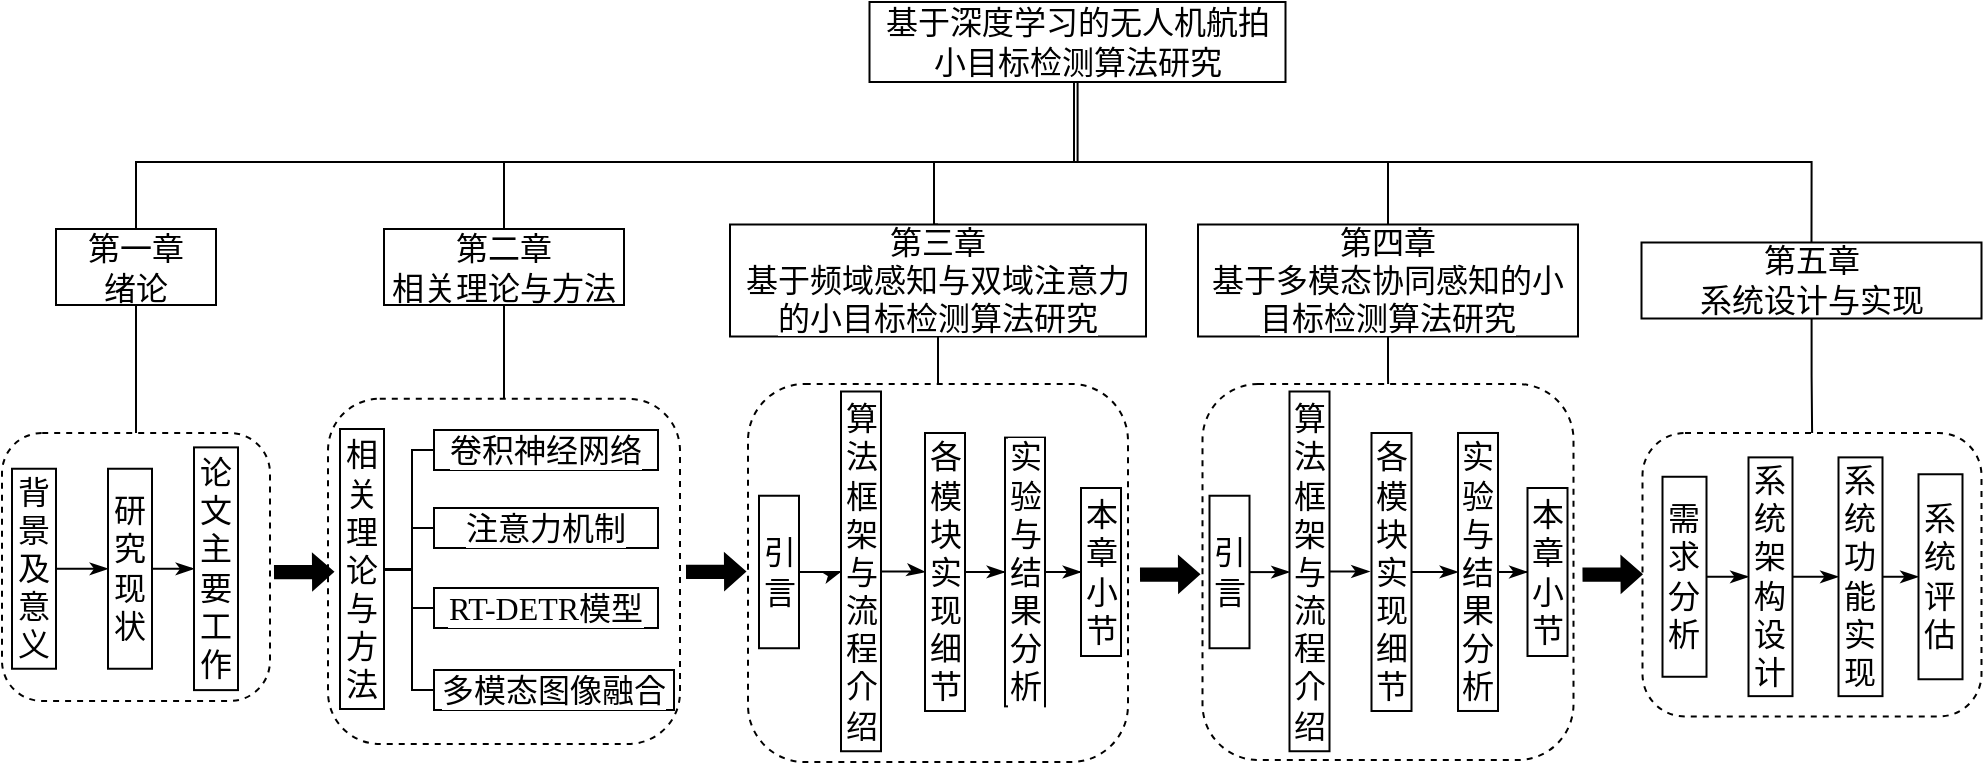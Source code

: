 <mxfile version="26.1.1">
  <diagram name="第 1 页" id="Jhno6EoJuBNA1dP3zVc-">
    <mxGraphModel dx="560" dy="273" grid="1" gridSize="10" guides="1" tooltips="1" connect="1" arrows="1" fold="1" page="1" pageScale="1" pageWidth="827" pageHeight="1169" math="0" shadow="0">
      <root>
        <mxCell id="0" />
        <mxCell id="1" parent="0" />
        <mxCell id="KadRHXHtFz8DXNSLYVAC-9" style="edgeStyle=orthogonalEdgeStyle;shape=connector;rounded=0;orthogonalLoop=1;jettySize=auto;html=1;entryX=0.5;entryY=0;entryDx=0;entryDy=0;strokeColor=default;align=center;verticalAlign=middle;fontFamily=宋体;fontSize=16;fontColor=default;labelBackgroundColor=default;startFill=0;endArrow=none;" parent="1" source="KadRHXHtFz8DXNSLYVAC-1" target="KadRHXHtFz8DXNSLYVAC-3" edge="1">
          <mxGeometry relative="1" as="geometry">
            <Array as="points">
              <mxPoint x="720" y="390" />
              <mxPoint x="435" y="390" />
            </Array>
          </mxGeometry>
        </mxCell>
        <mxCell id="KadRHXHtFz8DXNSLYVAC-10" style="edgeStyle=orthogonalEdgeStyle;shape=connector;rounded=0;orthogonalLoop=1;jettySize=auto;html=1;entryX=0.5;entryY=0;entryDx=0;entryDy=0;strokeColor=default;align=center;verticalAlign=middle;fontFamily=宋体;fontSize=16;fontColor=default;labelBackgroundColor=default;startFill=0;endArrow=none;" parent="1" source="KadRHXHtFz8DXNSLYVAC-1" target="KadRHXHtFz8DXNSLYVAC-4" edge="1">
          <mxGeometry relative="1" as="geometry">
            <Array as="points">
              <mxPoint x="720" y="390" />
              <mxPoint x="650" y="390" />
              <mxPoint x="650" y="421" />
            </Array>
          </mxGeometry>
        </mxCell>
        <mxCell id="KadRHXHtFz8DXNSLYVAC-11" style="edgeStyle=orthogonalEdgeStyle;shape=connector;rounded=0;orthogonalLoop=1;jettySize=auto;html=1;entryX=0.5;entryY=0;entryDx=0;entryDy=0;strokeColor=default;align=center;verticalAlign=middle;fontFamily=宋体;fontSize=16;fontColor=default;labelBackgroundColor=default;startFill=0;endArrow=none;" parent="1" source="KadRHXHtFz8DXNSLYVAC-1" target="KadRHXHtFz8DXNSLYVAC-5" edge="1">
          <mxGeometry relative="1" as="geometry">
            <Array as="points">
              <mxPoint x="720" y="390" />
              <mxPoint x="877" y="390" />
            </Array>
          </mxGeometry>
        </mxCell>
        <mxCell id="LNBZi4P7y57LkKZolX_N-5" style="edgeStyle=orthogonalEdgeStyle;rounded=0;orthogonalLoop=1;jettySize=auto;html=1;entryX=0.5;entryY=0;entryDx=0;entryDy=0;endArrow=none;startFill=0;fontFamily=宋体;fontSize=16;" parent="1" source="KadRHXHtFz8DXNSLYVAC-1" target="KadRHXHtFz8DXNSLYVAC-2" edge="1">
          <mxGeometry relative="1" as="geometry">
            <Array as="points">
              <mxPoint x="720" y="390" />
              <mxPoint x="251" y="390" />
            </Array>
          </mxGeometry>
        </mxCell>
        <mxCell id="Dfz9FRkG0_b3JGqrG8k9-128" style="edgeStyle=orthogonalEdgeStyle;shape=connector;rounded=0;orthogonalLoop=1;jettySize=auto;html=1;entryX=0.5;entryY=0;entryDx=0;entryDy=0;strokeColor=default;align=center;verticalAlign=middle;fontFamily=宋体;fontSize=13;fontColor=default;labelBackgroundColor=default;startFill=0;endArrow=none;endFill=1;" edge="1" parent="1" source="KadRHXHtFz8DXNSLYVAC-1" target="KadRHXHtFz8DXNSLYVAC-6">
          <mxGeometry relative="1" as="geometry">
            <Array as="points">
              <mxPoint x="722" y="390" />
              <mxPoint x="1089" y="390" />
            </Array>
          </mxGeometry>
        </mxCell>
        <mxCell id="KadRHXHtFz8DXNSLYVAC-1" value="基于深度学习的无人机航拍小目标检测算法研究" style="rounded=0;whiteSpace=wrap;html=1;fontFamily=宋体;fontSize=16;" parent="1" vertex="1">
          <mxGeometry x="617.75" y="310" width="208" height="40" as="geometry" />
        </mxCell>
        <mxCell id="Dfz9FRkG0_b3JGqrG8k9-118" style="edgeStyle=orthogonalEdgeStyle;shape=connector;rounded=0;orthogonalLoop=1;jettySize=auto;html=1;entryX=0.5;entryY=0;entryDx=0;entryDy=0;strokeColor=default;align=center;verticalAlign=middle;fontFamily=宋体;fontSize=16;fontColor=default;labelBackgroundColor=default;startFill=0;endArrow=none;endFill=1;" edge="1" parent="1" source="KadRHXHtFz8DXNSLYVAC-2" target="Dfz9FRkG0_b3JGqrG8k9-17">
          <mxGeometry relative="1" as="geometry" />
        </mxCell>
        <mxCell id="KadRHXHtFz8DXNSLYVAC-2" value="第一章&lt;div&gt;绪论&lt;/div&gt;" style="rounded=0;whiteSpace=wrap;html=1;fontFamily=宋体;fontSize=16;" parent="1" vertex="1">
          <mxGeometry x="211" y="423.5" width="80" height="38" as="geometry" />
        </mxCell>
        <mxCell id="Dfz9FRkG0_b3JGqrG8k9-119" style="edgeStyle=orthogonalEdgeStyle;shape=connector;rounded=0;orthogonalLoop=1;jettySize=auto;html=1;entryX=0.5;entryY=0;entryDx=0;entryDy=0;strokeColor=default;align=center;verticalAlign=middle;fontFamily=宋体;fontSize=16;fontColor=default;labelBackgroundColor=default;startFill=0;endArrow=none;endFill=1;" edge="1" parent="1" source="KadRHXHtFz8DXNSLYVAC-3" target="Dfz9FRkG0_b3JGqrG8k9-18">
          <mxGeometry relative="1" as="geometry" />
        </mxCell>
        <mxCell id="KadRHXHtFz8DXNSLYVAC-3" value="第二章&lt;div&gt;相关理论与方法&lt;/div&gt;" style="rounded=0;whiteSpace=wrap;html=1;fontFamily=宋体;fontSize=16;" parent="1" vertex="1">
          <mxGeometry x="375" y="423.5" width="120" height="38" as="geometry" />
        </mxCell>
        <mxCell id="Dfz9FRkG0_b3JGqrG8k9-120" style="edgeStyle=orthogonalEdgeStyle;shape=connector;rounded=0;orthogonalLoop=1;jettySize=auto;html=1;entryX=0.5;entryY=0;entryDx=0;entryDy=0;strokeColor=default;align=center;verticalAlign=middle;fontFamily=宋体;fontSize=16;fontColor=default;labelBackgroundColor=default;startFill=0;endArrow=none;endFill=1;" edge="1" parent="1" source="KadRHXHtFz8DXNSLYVAC-4" target="Dfz9FRkG0_b3JGqrG8k9-59">
          <mxGeometry relative="1" as="geometry" />
        </mxCell>
        <mxCell id="KadRHXHtFz8DXNSLYVAC-4" value="第三章&lt;div&gt;&lt;span style=&quot;background-color: rgb(255, 255, 255);&quot;&gt;基于频域感知与双域注意力的小目标检测算法研究&lt;/span&gt;&lt;/div&gt;" style="rounded=0;whiteSpace=wrap;html=1;fontFamily=宋体;fontSize=16;" parent="1" vertex="1">
          <mxGeometry x="548" y="421.25" width="208" height="56" as="geometry" />
        </mxCell>
        <mxCell id="Dfz9FRkG0_b3JGqrG8k9-121" style="edgeStyle=orthogonalEdgeStyle;shape=connector;rounded=0;orthogonalLoop=1;jettySize=auto;html=1;strokeColor=default;align=center;verticalAlign=middle;fontFamily=宋体;fontSize=16;fontColor=default;labelBackgroundColor=default;startFill=0;endArrow=none;endFill=1;" edge="1" parent="1" source="KadRHXHtFz8DXNSLYVAC-5" target="Dfz9FRkG0_b3JGqrG8k9-71">
          <mxGeometry relative="1" as="geometry" />
        </mxCell>
        <mxCell id="KadRHXHtFz8DXNSLYVAC-5" value="第四章&lt;div&gt;&lt;span style=&quot;background-color: rgb(255, 255, 255);&quot;&gt;基于多模态协同感知的小目标检测算法研究&lt;/span&gt;&lt;/div&gt;" style="rounded=0;whiteSpace=wrap;html=1;fontFamily=宋体;fontSize=16;" parent="1" vertex="1">
          <mxGeometry x="782" y="421.25" width="190" height="56" as="geometry" />
        </mxCell>
        <mxCell id="Dfz9FRkG0_b3JGqrG8k9-129" style="edgeStyle=orthogonalEdgeStyle;shape=connector;rounded=0;orthogonalLoop=1;jettySize=auto;html=1;strokeColor=default;align=center;verticalAlign=middle;fontFamily=宋体;fontSize=13;fontColor=default;labelBackgroundColor=default;startFill=0;endArrow=none;endFill=1;" edge="1" parent="1" source="KadRHXHtFz8DXNSLYVAC-6" target="Dfz9FRkG0_b3JGqrG8k9-105">
          <mxGeometry relative="1" as="geometry" />
        </mxCell>
        <mxCell id="KadRHXHtFz8DXNSLYVAC-6" value="第五章&lt;div&gt;&lt;span&gt;系统设计与实现&lt;/span&gt;&lt;/div&gt;" style="rounded=0;whiteSpace=wrap;html=1;fontFamily=宋体;fontSize=16;" parent="1" vertex="1">
          <mxGeometry x="1003.75" y="430.25" width="170" height="38" as="geometry" />
        </mxCell>
        <mxCell id="Dfz9FRkG0_b3JGqrG8k9-111" value="" style="group;fontFamily=宋体;fontSize=16;" vertex="1" connectable="0" parent="1">
          <mxGeometry x="1004.25" y="525.5" width="169.5" height="141.75" as="geometry" />
        </mxCell>
        <mxCell id="Dfz9FRkG0_b3JGqrG8k9-105" value="" style="rounded=1;whiteSpace=wrap;html=1;fontFamily=宋体;fontSize=16;labelBackgroundColor=default;fillColor=none;dashed=1;" vertex="1" parent="Dfz9FRkG0_b3JGqrG8k9-111">
          <mxGeometry width="169.5" height="141.75" as="geometry" />
        </mxCell>
        <mxCell id="Dfz9FRkG0_b3JGqrG8k9-8" style="edgeStyle=orthogonalEdgeStyle;shape=connector;rounded=0;orthogonalLoop=1;jettySize=auto;html=1;entryX=0;entryY=0.5;entryDx=0;entryDy=0;strokeColor=default;align=center;verticalAlign=middle;fontFamily=宋体;fontSize=16;fontColor=default;labelBackgroundColor=default;startFill=0;endArrow=classicThin;endFill=1;" edge="1" parent="Dfz9FRkG0_b3JGqrG8k9-111" source="Dfz9FRkG0_b3JGqrG8k9-9" target="Dfz9FRkG0_b3JGqrG8k9-11">
          <mxGeometry relative="1" as="geometry" />
        </mxCell>
        <mxCell id="Dfz9FRkG0_b3JGqrG8k9-9" value="需求分析" style="rounded=0;whiteSpace=wrap;html=1;fontFamily=宋体;fontSize=16;fontColor=default;labelBackgroundColor=default;horizontal=1;verticalAlign=middle;" vertex="1" parent="Dfz9FRkG0_b3JGqrG8k9-111">
          <mxGeometry x="10" y="21.88" width="22" height="100" as="geometry" />
        </mxCell>
        <mxCell id="Dfz9FRkG0_b3JGqrG8k9-10" style="edgeStyle=orthogonalEdgeStyle;shape=connector;rounded=0;orthogonalLoop=1;jettySize=auto;html=1;entryX=0;entryY=0.5;entryDx=0;entryDy=0;strokeColor=default;align=center;verticalAlign=middle;fontFamily=宋体;fontSize=16;fontColor=default;labelBackgroundColor=default;startFill=0;endArrow=classicThin;endFill=1;" edge="1" parent="Dfz9FRkG0_b3JGqrG8k9-111" source="Dfz9FRkG0_b3JGqrG8k9-11" target="Dfz9FRkG0_b3JGqrG8k9-12">
          <mxGeometry relative="1" as="geometry" />
        </mxCell>
        <mxCell id="Dfz9FRkG0_b3JGqrG8k9-11" value="系统架构设计" style="rounded=0;whiteSpace=wrap;html=1;fontFamily=宋体;fontSize=16;fontColor=default;labelBackgroundColor=default;horizontal=1;verticalAlign=middle;" vertex="1" parent="Dfz9FRkG0_b3JGqrG8k9-111">
          <mxGeometry x="53" y="12.19" width="22" height="119.38" as="geometry" />
        </mxCell>
        <mxCell id="Dfz9FRkG0_b3JGqrG8k9-15" style="shape=connector;rounded=0;orthogonalLoop=1;jettySize=auto;html=1;entryX=0;entryY=0.5;entryDx=0;entryDy=0;strokeColor=default;align=center;verticalAlign=middle;fontFamily=宋体;fontSize=16;fontColor=default;labelBackgroundColor=default;startFill=0;endArrow=classicThin;endFill=1;" edge="1" parent="Dfz9FRkG0_b3JGqrG8k9-111" source="Dfz9FRkG0_b3JGqrG8k9-12" target="Dfz9FRkG0_b3JGqrG8k9-13">
          <mxGeometry relative="1" as="geometry" />
        </mxCell>
        <mxCell id="Dfz9FRkG0_b3JGqrG8k9-12" value="系统功能实现" style="rounded=0;whiteSpace=wrap;html=1;fontFamily=宋体;fontSize=16;fontColor=default;labelBackgroundColor=default;horizontal=1;verticalAlign=middle;" vertex="1" parent="Dfz9FRkG0_b3JGqrG8k9-111">
          <mxGeometry x="98" y="12.19" width="22" height="119.38" as="geometry" />
        </mxCell>
        <mxCell id="Dfz9FRkG0_b3JGqrG8k9-13" value="系统评估" style="rounded=0;whiteSpace=wrap;html=1;fontFamily=宋体;fontSize=16;fontColor=default;labelBackgroundColor=default;horizontal=1;verticalAlign=middle;" vertex="1" parent="Dfz9FRkG0_b3JGqrG8k9-111">
          <mxGeometry x="138" y="20.63" width="22" height="102.5" as="geometry" />
        </mxCell>
        <mxCell id="Dfz9FRkG0_b3JGqrG8k9-71" value="" style="rounded=1;whiteSpace=wrap;html=1;fontFamily=宋体;fontSize=16;labelBackgroundColor=default;fillColor=none;dashed=1;" vertex="1" parent="1">
          <mxGeometry x="784.25" y="501" width="185.5" height="188" as="geometry" />
        </mxCell>
        <mxCell id="Dfz9FRkG0_b3JGqrG8k9-62" style="edgeStyle=orthogonalEdgeStyle;shape=connector;rounded=0;orthogonalLoop=1;jettySize=auto;html=1;entryX=0;entryY=0.5;entryDx=0;entryDy=0;strokeColor=default;align=center;verticalAlign=middle;fontFamily=宋体;fontSize=16;fontColor=default;labelBackgroundColor=default;startFill=0;endArrow=classicThin;endFill=1;" edge="1" parent="1" source="Dfz9FRkG0_b3JGqrG8k9-63" target="Dfz9FRkG0_b3JGqrG8k9-65">
          <mxGeometry relative="1" as="geometry" />
        </mxCell>
        <mxCell id="Dfz9FRkG0_b3JGqrG8k9-63" value="引言" style="rounded=0;whiteSpace=wrap;html=1;fontFamily=宋体;fontSize=16;fontColor=default;labelBackgroundColor=default;horizontal=1;verticalAlign=middle;" vertex="1" parent="1">
          <mxGeometry x="787.75" y="556.87" width="20" height="76.25" as="geometry" />
        </mxCell>
        <mxCell id="Dfz9FRkG0_b3JGqrG8k9-64" style="edgeStyle=orthogonalEdgeStyle;shape=connector;rounded=0;orthogonalLoop=1;jettySize=auto;html=1;entryX=0;entryY=0.5;entryDx=0;entryDy=0;strokeColor=default;align=center;verticalAlign=middle;fontFamily=宋体;fontSize=16;fontColor=default;labelBackgroundColor=default;startFill=0;endArrow=classicThin;endFill=1;" edge="1" parent="1" source="Dfz9FRkG0_b3JGqrG8k9-65" target="Dfz9FRkG0_b3JGqrG8k9-70">
          <mxGeometry relative="1" as="geometry" />
        </mxCell>
        <mxCell id="Dfz9FRkG0_b3JGqrG8k9-65" value="&lt;span&gt;算法框架与流程介绍&lt;/span&gt;" style="rounded=0;whiteSpace=wrap;html=1;fontFamily=宋体;fontSize=16;fontColor=default;labelBackgroundColor=default;horizontal=1;verticalAlign=middle;" vertex="1" parent="1">
          <mxGeometry x="827.75" y="504.75" width="20" height="179.87" as="geometry" />
        </mxCell>
        <mxCell id="Dfz9FRkG0_b3JGqrG8k9-66" style="edgeStyle=orthogonalEdgeStyle;shape=connector;rounded=0;orthogonalLoop=1;jettySize=auto;html=1;entryX=0;entryY=0.5;entryDx=0;entryDy=0;strokeColor=default;align=center;verticalAlign=middle;fontFamily=宋体;fontSize=16;fontColor=default;labelBackgroundColor=default;startFill=0;endArrow=classicThin;endFill=1;" edge="1" parent="1" source="Dfz9FRkG0_b3JGqrG8k9-67" target="Dfz9FRkG0_b3JGqrG8k9-68">
          <mxGeometry relative="1" as="geometry" />
        </mxCell>
        <mxCell id="Dfz9FRkG0_b3JGqrG8k9-67" value="&lt;span&gt;实验与结果分析&lt;/span&gt;" style="rounded=0;whiteSpace=wrap;html=1;fontFamily=宋体;fontSize=16;fontColor=default;labelBackgroundColor=default;horizontal=1;verticalAlign=middle;" vertex="1" parent="1">
          <mxGeometry x="912" y="525.49" width="20" height="139" as="geometry" />
        </mxCell>
        <mxCell id="Dfz9FRkG0_b3JGqrG8k9-68" value="&lt;span&gt;本章小节&lt;/span&gt;" style="rounded=0;whiteSpace=wrap;html=1;fontFamily=宋体;fontSize=16;fontColor=default;labelBackgroundColor=default;horizontal=1;verticalAlign=middle;" vertex="1" parent="1">
          <mxGeometry x="946.75" y="553" width="20" height="84" as="geometry" />
        </mxCell>
        <mxCell id="Dfz9FRkG0_b3JGqrG8k9-69" style="edgeStyle=orthogonalEdgeStyle;shape=connector;rounded=0;orthogonalLoop=1;jettySize=auto;html=1;entryX=0;entryY=0.5;entryDx=0;entryDy=0;strokeColor=default;align=center;verticalAlign=middle;fontFamily=宋体;fontSize=16;fontColor=default;labelBackgroundColor=default;startFill=0;endArrow=classicThin;endFill=1;" edge="1" parent="1" source="Dfz9FRkG0_b3JGqrG8k9-70" target="Dfz9FRkG0_b3JGqrG8k9-67">
          <mxGeometry relative="1" as="geometry" />
        </mxCell>
        <mxCell id="Dfz9FRkG0_b3JGqrG8k9-70" value="各模块实现细节" style="rounded=0;whiteSpace=wrap;html=1;fontFamily=宋体;fontSize=16;fontColor=default;labelBackgroundColor=default;horizontal=1;verticalAlign=middle;" vertex="1" parent="1">
          <mxGeometry x="868.75" y="525.5" width="20" height="139" as="geometry" />
        </mxCell>
        <mxCell id="Dfz9FRkG0_b3JGqrG8k9-116" value="" style="endArrow=classic;html=1;rounded=0;strokeColor=default;align=center;verticalAlign=middle;fontFamily=宋体;fontSize=16;fontColor=default;labelBackgroundColor=default;shape=flexArrow;width=6.19;endSize=3;endWidth=10.385;fillColor=#000000;" edge="1" parent="1">
          <mxGeometry width="50" height="50" relative="1" as="geometry">
            <mxPoint x="320" y="595.09" as="sourcePoint" />
            <mxPoint x="350" y="594.92" as="targetPoint" />
          </mxGeometry>
        </mxCell>
        <mxCell id="Dfz9FRkG0_b3JGqrG8k9-125" value="" style="endArrow=classic;html=1;rounded=0;strokeColor=default;align=center;verticalAlign=middle;fontFamily=宋体;fontSize=16;fontColor=default;labelBackgroundColor=default;shape=flexArrow;width=6.19;endSize=3;endWidth=10.385;fillColor=#000000;" edge="1" parent="1">
          <mxGeometry width="50" height="50" relative="1" as="geometry">
            <mxPoint x="526" y="594.94" as="sourcePoint" />
            <mxPoint x="556" y="594.77" as="targetPoint" />
          </mxGeometry>
        </mxCell>
        <mxCell id="Dfz9FRkG0_b3JGqrG8k9-126" value="" style="endArrow=classic;html=1;rounded=0;strokeColor=default;align=center;verticalAlign=middle;fontFamily=宋体;fontSize=16;fontColor=default;labelBackgroundColor=default;shape=flexArrow;width=6.19;endSize=3;endWidth=10.385;fillColor=#000000;" edge="1" parent="1">
          <mxGeometry width="50" height="50" relative="1" as="geometry">
            <mxPoint x="753" y="596.31" as="sourcePoint" />
            <mxPoint x="783" y="596.14" as="targetPoint" />
          </mxGeometry>
        </mxCell>
        <mxCell id="Dfz9FRkG0_b3JGqrG8k9-127" value="" style="endArrow=classic;html=1;rounded=0;strokeColor=default;align=center;verticalAlign=middle;fontFamily=宋体;fontSize=16;fontColor=default;labelBackgroundColor=default;shape=flexArrow;width=6.19;endSize=3;endWidth=10.385;fillColor=#000000;" edge="1" parent="1">
          <mxGeometry width="50" height="50" relative="1" as="geometry">
            <mxPoint x="974.25" y="596.31" as="sourcePoint" />
            <mxPoint x="1004.25" y="596.14" as="targetPoint" />
          </mxGeometry>
        </mxCell>
        <mxCell id="KadRHXHtFz8DXNSLYVAC-28" style="edgeStyle=orthogonalEdgeStyle;shape=connector;rounded=0;orthogonalLoop=1;jettySize=auto;html=1;entryX=0;entryY=0.5;entryDx=0;entryDy=0;strokeColor=default;align=center;verticalAlign=middle;fontFamily=宋体;fontSize=16;fontColor=default;labelBackgroundColor=default;startFill=0;endArrow=classicThin;endFill=1;" parent="1" source="KadRHXHtFz8DXNSLYVAC-14" target="KadRHXHtFz8DXNSLYVAC-15" edge="1">
          <mxGeometry relative="1" as="geometry" />
        </mxCell>
        <mxCell id="KadRHXHtFz8DXNSLYVAC-14" value="背景及意义" style="rounded=0;whiteSpace=wrap;html=1;fontFamily=宋体;fontSize=16;fontColor=default;labelBackgroundColor=default;horizontal=1;verticalAlign=middle;" parent="1" vertex="1">
          <mxGeometry x="189" y="543.37" width="22" height="100" as="geometry" />
        </mxCell>
        <mxCell id="KadRHXHtFz8DXNSLYVAC-29" style="edgeStyle=orthogonalEdgeStyle;shape=connector;rounded=0;orthogonalLoop=1;jettySize=auto;html=1;entryX=0;entryY=0.5;entryDx=0;entryDy=0;strokeColor=default;align=center;verticalAlign=middle;fontFamily=宋体;fontSize=16;fontColor=default;labelBackgroundColor=default;startFill=0;endArrow=classicThin;endFill=1;" parent="1" source="KadRHXHtFz8DXNSLYVAC-15" target="KadRHXHtFz8DXNSLYVAC-16" edge="1">
          <mxGeometry relative="1" as="geometry" />
        </mxCell>
        <mxCell id="KadRHXHtFz8DXNSLYVAC-15" value="研究现状" style="rounded=0;whiteSpace=wrap;html=1;fontFamily=宋体;fontSize=16;fontColor=default;labelBackgroundColor=default;horizontal=1;verticalAlign=middle;" parent="1" vertex="1">
          <mxGeometry x="237" y="543.37" width="22" height="100" as="geometry" />
        </mxCell>
        <mxCell id="KadRHXHtFz8DXNSLYVAC-16" value="论文主要工作" style="rounded=0;whiteSpace=wrap;html=1;fontFamily=宋体;fontSize=16;fontColor=default;labelBackgroundColor=default;horizontal=1;verticalAlign=middle;" parent="1" vertex="1">
          <mxGeometry x="280" y="532.69" width="22" height="121.37" as="geometry" />
        </mxCell>
        <mxCell id="Dfz9FRkG0_b3JGqrG8k9-17" value="" style="rounded=1;whiteSpace=wrap;html=1;fontFamily=宋体;fontSize=16;labelBackgroundColor=default;fillColor=none;dashed=1;" vertex="1" parent="1">
          <mxGeometry x="184" y="525.5" width="134" height="134" as="geometry" />
        </mxCell>
        <mxCell id="KadRHXHtFz8DXNSLYVAC-31" style="edgeStyle=orthogonalEdgeStyle;shape=connector;rounded=0;orthogonalLoop=1;jettySize=auto;html=1;entryX=0;entryY=0.5;entryDx=0;entryDy=0;strokeColor=default;align=center;verticalAlign=middle;fontFamily=宋体;fontSize=16;fontColor=default;labelBackgroundColor=default;startFill=0;endArrow=none;exitX=1;exitY=0.5;exitDx=0;exitDy=0;" parent="1" source="KadRHXHtFz8DXNSLYVAC-18" target="KadRHXHtFz8DXNSLYVAC-21" edge="1">
          <mxGeometry relative="1" as="geometry">
            <mxPoint x="371" y="594" as="sourcePoint" />
            <mxPoint x="395" y="534" as="targetPoint" />
            <Array as="points">
              <mxPoint x="389" y="594" />
              <mxPoint x="389" y="534" />
            </Array>
          </mxGeometry>
        </mxCell>
        <mxCell id="KadRHXHtFz8DXNSLYVAC-32" style="edgeStyle=orthogonalEdgeStyle;shape=connector;rounded=0;orthogonalLoop=1;jettySize=auto;html=1;entryX=0;entryY=0.5;entryDx=0;entryDy=0;strokeColor=default;align=center;verticalAlign=middle;fontFamily=宋体;fontSize=16;fontColor=default;labelBackgroundColor=default;startFill=0;endArrow=none;" parent="1" edge="1">
          <mxGeometry relative="1" as="geometry">
            <mxPoint x="381.0" y="594.0" as="sourcePoint" />
            <mxPoint x="405" y="573" as="targetPoint" />
            <Array as="points">
              <mxPoint x="389" y="594" />
              <mxPoint x="389" y="573" />
            </Array>
          </mxGeometry>
        </mxCell>
        <mxCell id="KadRHXHtFz8DXNSLYVAC-33" style="edgeStyle=orthogonalEdgeStyle;shape=connector;rounded=0;orthogonalLoop=1;jettySize=auto;html=1;entryX=0;entryY=0.5;entryDx=0;entryDy=0;strokeColor=default;align=center;verticalAlign=middle;fontFamily=宋体;fontSize=16;fontColor=default;labelBackgroundColor=default;startFill=0;endArrow=none;" parent="1" edge="1">
          <mxGeometry relative="1" as="geometry">
            <mxPoint x="383" y="594" as="sourcePoint" />
            <mxPoint x="405" y="613" as="targetPoint" />
            <Array as="points">
              <mxPoint x="389" y="594" />
              <mxPoint x="389" y="613" />
            </Array>
          </mxGeometry>
        </mxCell>
        <mxCell id="KadRHXHtFz8DXNSLYVAC-34" style="edgeStyle=orthogonalEdgeStyle;shape=connector;rounded=0;orthogonalLoop=1;jettySize=auto;html=1;entryX=0;entryY=0.5;entryDx=0;entryDy=0;strokeColor=default;align=center;verticalAlign=middle;fontFamily=宋体;fontSize=16;fontColor=default;labelBackgroundColor=default;startFill=0;endArrow=none;" parent="1" target="KadRHXHtFz8DXNSLYVAC-24" edge="1">
          <mxGeometry relative="1" as="geometry">
            <mxPoint x="373" y="594" as="sourcePoint" />
            <mxPoint x="395" y="654" as="targetPoint" />
            <Array as="points">
              <mxPoint x="389" y="594" />
              <mxPoint x="389" y="654" />
            </Array>
          </mxGeometry>
        </mxCell>
        <mxCell id="KadRHXHtFz8DXNSLYVAC-18" value="相关理论与方法" style="rounded=0;whiteSpace=wrap;html=1;fontFamily=宋体;fontSize=16;fontColor=default;labelBackgroundColor=default;horizontal=1;verticalAlign=middle;" parent="1" vertex="1">
          <mxGeometry x="353" y="523.5" width="22" height="140" as="geometry" />
        </mxCell>
        <mxCell id="KadRHXHtFz8DXNSLYVAC-21" value="卷积神经网络" style="rounded=0;whiteSpace=wrap;html=1;fontFamily=宋体;fontSize=16;fontColor=default;labelBackgroundColor=default;" parent="1" vertex="1">
          <mxGeometry x="400" y="524" width="112" height="20" as="geometry" />
        </mxCell>
        <mxCell id="KadRHXHtFz8DXNSLYVAC-22" value="注意力机制" style="rounded=0;whiteSpace=wrap;html=1;fontFamily=宋体;fontSize=16;fontColor=default;labelBackgroundColor=default;" parent="1" vertex="1">
          <mxGeometry x="400" y="563" width="112" height="20" as="geometry" />
        </mxCell>
        <mxCell id="KadRHXHtFz8DXNSLYVAC-23" value="RT-DETR模型" style="rounded=0;whiteSpace=wrap;html=1;fontFamily=宋体;fontSize=16;fontColor=default;labelBackgroundColor=default;" parent="1" vertex="1">
          <mxGeometry x="400" y="603" width="112" height="20" as="geometry" />
        </mxCell>
        <mxCell id="KadRHXHtFz8DXNSLYVAC-24" value="多模态图像融合" style="rounded=0;whiteSpace=wrap;html=1;fontFamily=宋体;fontSize=16;fontColor=default;labelBackgroundColor=default;" parent="1" vertex="1">
          <mxGeometry x="400" y="644" width="120" height="20" as="geometry" />
        </mxCell>
        <mxCell id="KadRHXHtFz8DXNSLYVAC-25" style="edgeStyle=orthogonalEdgeStyle;shape=connector;rounded=0;orthogonalLoop=1;jettySize=auto;html=1;exitX=0.5;exitY=1;exitDx=0;exitDy=0;strokeColor=default;align=center;verticalAlign=middle;fontFamily=宋体;fontSize=16;fontColor=default;labelBackgroundColor=default;startFill=0;endArrow=none;" parent="1" source="KadRHXHtFz8DXNSLYVAC-21" target="KadRHXHtFz8DXNSLYVAC-21" edge="1">
          <mxGeometry relative="1" as="geometry" />
        </mxCell>
        <mxCell id="Dfz9FRkG0_b3JGqrG8k9-18" value="" style="rounded=1;whiteSpace=wrap;html=1;fontFamily=宋体;fontSize=16;labelBackgroundColor=default;fillColor=none;dashed=1;" vertex="1" parent="1">
          <mxGeometry x="347" y="508.38" width="176" height="172.62" as="geometry" />
        </mxCell>
        <mxCell id="Dfz9FRkG0_b3JGqrG8k9-59" value="" style="rounded=1;whiteSpace=wrap;html=1;fontFamily=宋体;fontSize=16;labelBackgroundColor=default;fillColor=none;dashed=1;" vertex="1" parent="1">
          <mxGeometry x="557" y="501" width="190" height="189" as="geometry" />
        </mxCell>
        <mxCell id="Dfz9FRkG0_b3JGqrG8k9-31" style="edgeStyle=orthogonalEdgeStyle;shape=connector;rounded=0;orthogonalLoop=1;jettySize=auto;html=1;entryX=0;entryY=0.5;entryDx=0;entryDy=0;strokeColor=default;align=center;verticalAlign=middle;fontFamily=宋体;fontSize=16;fontColor=default;labelBackgroundColor=default;startFill=0;endArrow=classicThin;endFill=1;" edge="1" parent="1" source="LNBZi4P7y57LkKZolX_N-3" target="LNBZi4P7y57LkKZolX_N-4">
          <mxGeometry relative="1" as="geometry" />
        </mxCell>
        <mxCell id="LNBZi4P7y57LkKZolX_N-3" value="引言" style="rounded=0;whiteSpace=wrap;html=1;fontFamily=宋体;fontSize=16;fontColor=default;labelBackgroundColor=default;horizontal=1;verticalAlign=middle;" parent="1" vertex="1">
          <mxGeometry x="562.5" y="556.87" width="20" height="76.25" as="geometry" />
        </mxCell>
        <mxCell id="Dfz9FRkG0_b3JGqrG8k9-32" style="edgeStyle=orthogonalEdgeStyle;shape=connector;rounded=0;orthogonalLoop=1;jettySize=auto;html=1;entryX=0;entryY=0.5;entryDx=0;entryDy=0;strokeColor=default;align=center;verticalAlign=middle;fontFamily=宋体;fontSize=16;fontColor=default;labelBackgroundColor=default;startFill=0;endArrow=classicThin;endFill=1;" edge="1" parent="1" source="LNBZi4P7y57LkKZolX_N-4" target="Dfz9FRkG0_b3JGqrG8k9-27">
          <mxGeometry relative="1" as="geometry" />
        </mxCell>
        <mxCell id="LNBZi4P7y57LkKZolX_N-4" value="&lt;span&gt;算法框架与流程介绍&lt;/span&gt;" style="rounded=0;whiteSpace=wrap;html=1;fontFamily=宋体;fontSize=16;fontColor=default;labelBackgroundColor=default;horizontal=1;verticalAlign=middle;" parent="1" vertex="1">
          <mxGeometry x="603.5" y="504.75" width="20" height="179.87" as="geometry" />
        </mxCell>
        <mxCell id="Dfz9FRkG0_b3JGqrG8k9-34" style="edgeStyle=orthogonalEdgeStyle;shape=connector;rounded=0;orthogonalLoop=1;jettySize=auto;html=1;entryX=0;entryY=0.5;entryDx=0;entryDy=0;strokeColor=default;align=center;verticalAlign=middle;fontFamily=宋体;fontSize=16;fontColor=default;labelBackgroundColor=default;startFill=0;endArrow=classicThin;endFill=1;" edge="1" parent="1" source="Dfz9FRkG0_b3JGqrG8k9-24" target="Dfz9FRkG0_b3JGqrG8k9-25">
          <mxGeometry relative="1" as="geometry" />
        </mxCell>
        <mxCell id="Dfz9FRkG0_b3JGqrG8k9-24" value="&lt;span&gt;实验与结果分析&lt;/span&gt;" style="rounded=0;whiteSpace=wrap;html=1;fontFamily=宋体;fontSize=16;fontColor=default;labelBackgroundColor=default;horizontal=1;verticalAlign=middle;" vertex="1" parent="1">
          <mxGeometry x="685.5" y="527.8" width="20" height="134.38" as="geometry" />
        </mxCell>
        <mxCell id="Dfz9FRkG0_b3JGqrG8k9-25" value="&lt;span&gt;本章小节&lt;/span&gt;" style="rounded=0;whiteSpace=wrap;html=1;fontFamily=宋体;fontSize=16;fontColor=default;labelBackgroundColor=default;horizontal=1;verticalAlign=middle;" vertex="1" parent="1">
          <mxGeometry x="723.5" y="553" width="20" height="84" as="geometry" />
        </mxCell>
        <mxCell id="Dfz9FRkG0_b3JGqrG8k9-33" style="edgeStyle=orthogonalEdgeStyle;shape=connector;rounded=0;orthogonalLoop=1;jettySize=auto;html=1;entryX=0;entryY=0.5;entryDx=0;entryDy=0;strokeColor=default;align=center;verticalAlign=middle;fontFamily=宋体;fontSize=16;fontColor=default;labelBackgroundColor=default;startFill=0;endArrow=classicThin;endFill=1;" edge="1" parent="1" source="Dfz9FRkG0_b3JGqrG8k9-27" target="Dfz9FRkG0_b3JGqrG8k9-24">
          <mxGeometry relative="1" as="geometry" />
        </mxCell>
        <mxCell id="Dfz9FRkG0_b3JGqrG8k9-27" value="各模块实现细节" style="rounded=0;whiteSpace=wrap;html=1;fontFamily=宋体;fontSize=16;fontColor=default;labelBackgroundColor=default;horizontal=1;verticalAlign=middle;" vertex="1" parent="1">
          <mxGeometry x="645.5" y="525.5" width="20" height="139" as="geometry" />
        </mxCell>
      </root>
    </mxGraphModel>
  </diagram>
</mxfile>

